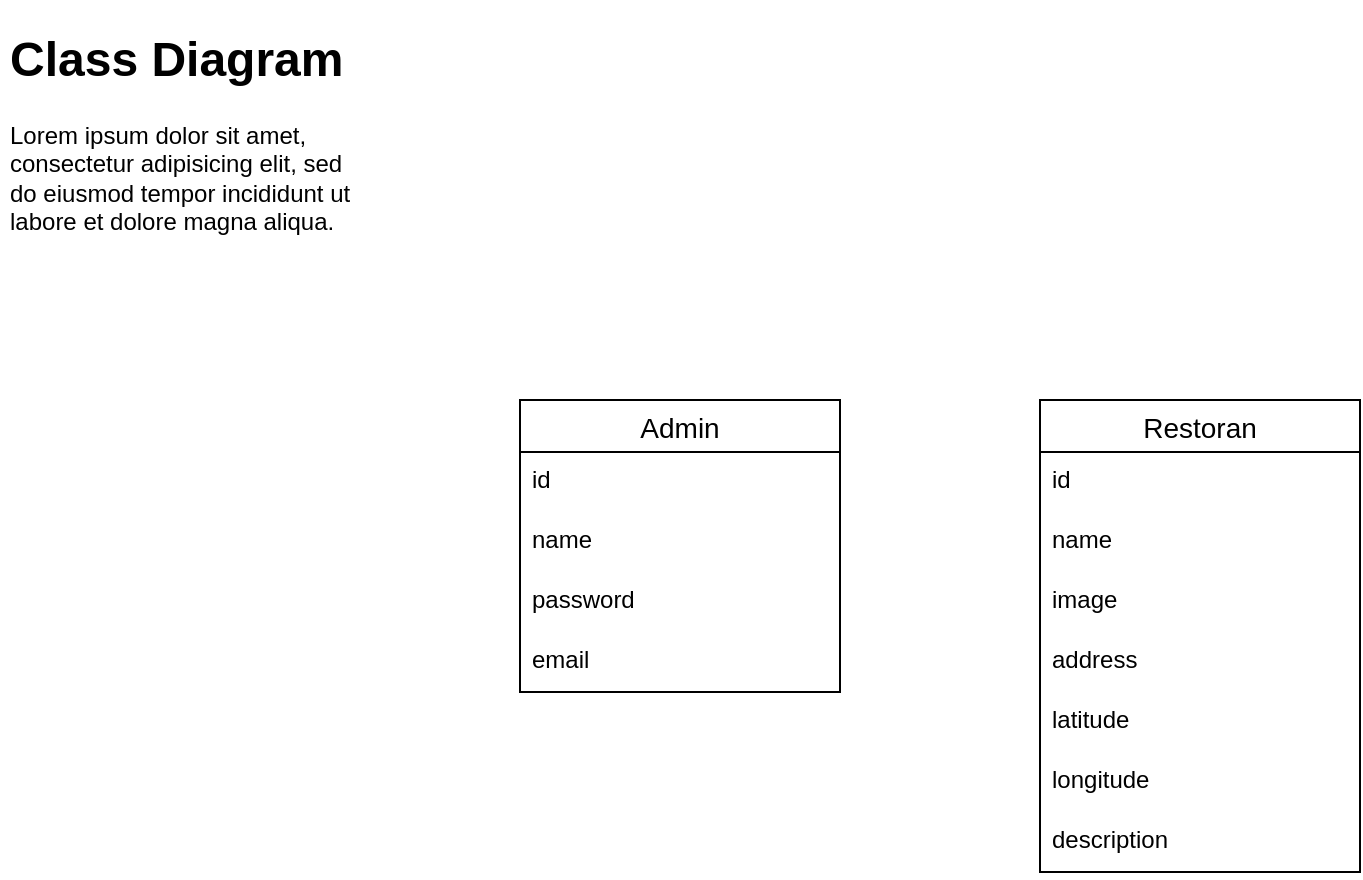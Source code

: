 <mxfile version="22.1.2" type="device" pages="9">
  <diagram id="uEKleAXXWnIXiFQPEF42" name="class_diagram">
    <mxGraphModel dx="607" dy="367" grid="1" gridSize="10" guides="1" tooltips="1" connect="1" arrows="1" fold="1" page="1" pageScale="1" pageWidth="1169" pageHeight="827" math="0" shadow="0">
      <root>
        <mxCell id="0" />
        <mxCell id="1" parent="0" />
        <mxCell id="WfRSGHhZKMHI-hBBwJHi-1" value="Admin" style="swimlane;fontStyle=0;childLayout=stackLayout;horizontal=1;startSize=26;horizontalStack=0;resizeParent=1;resizeParentMax=0;resizeLast=0;collapsible=1;marginBottom=0;align=center;fontSize=14;" parent="1" vertex="1">
          <mxGeometry x="270" y="200" width="160" height="146" as="geometry" />
        </mxCell>
        <mxCell id="WfRSGHhZKMHI-hBBwJHi-2" value="id" style="text;strokeColor=none;fillColor=none;spacingLeft=4;spacingRight=4;overflow=hidden;rotatable=0;points=[[0,0.5],[1,0.5]];portConstraint=eastwest;fontSize=12;whiteSpace=wrap;html=1;" parent="WfRSGHhZKMHI-hBBwJHi-1" vertex="1">
          <mxGeometry y="26" width="160" height="30" as="geometry" />
        </mxCell>
        <mxCell id="WfRSGHhZKMHI-hBBwJHi-3" value="name" style="text;strokeColor=none;fillColor=none;spacingLeft=4;spacingRight=4;overflow=hidden;rotatable=0;points=[[0,0.5],[1,0.5]];portConstraint=eastwest;fontSize=12;whiteSpace=wrap;html=1;" parent="WfRSGHhZKMHI-hBBwJHi-1" vertex="1">
          <mxGeometry y="56" width="160" height="30" as="geometry" />
        </mxCell>
        <mxCell id="WfRSGHhZKMHI-hBBwJHi-4" value="password" style="text;strokeColor=none;fillColor=none;spacingLeft=4;spacingRight=4;overflow=hidden;rotatable=0;points=[[0,0.5],[1,0.5]];portConstraint=eastwest;fontSize=12;whiteSpace=wrap;html=1;" parent="WfRSGHhZKMHI-hBBwJHi-1" vertex="1">
          <mxGeometry y="86" width="160" height="30" as="geometry" />
        </mxCell>
        <mxCell id="OwjPPMrB1LNmo61qr1oE-6" value="email" style="text;strokeColor=none;fillColor=none;spacingLeft=4;spacingRight=4;overflow=hidden;rotatable=0;points=[[0,0.5],[1,0.5]];portConstraint=eastwest;fontSize=12;whiteSpace=wrap;html=1;" vertex="1" parent="WfRSGHhZKMHI-hBBwJHi-1">
          <mxGeometry y="116" width="160" height="30" as="geometry" />
        </mxCell>
        <mxCell id="WfRSGHhZKMHI-hBBwJHi-5" value="Restoran" style="swimlane;fontStyle=0;childLayout=stackLayout;horizontal=1;startSize=26;horizontalStack=0;resizeParent=1;resizeParentMax=0;resizeLast=0;collapsible=1;marginBottom=0;align=center;fontSize=14;" parent="1" vertex="1">
          <mxGeometry x="530" y="200" width="160" height="236" as="geometry" />
        </mxCell>
        <mxCell id="WfRSGHhZKMHI-hBBwJHi-6" value="id" style="text;strokeColor=none;fillColor=none;spacingLeft=4;spacingRight=4;overflow=hidden;rotatable=0;points=[[0,0.5],[1,0.5]];portConstraint=eastwest;fontSize=12;whiteSpace=wrap;html=1;" parent="WfRSGHhZKMHI-hBBwJHi-5" vertex="1">
          <mxGeometry y="26" width="160" height="30" as="geometry" />
        </mxCell>
        <mxCell id="WfRSGHhZKMHI-hBBwJHi-7" value="name" style="text;strokeColor=none;fillColor=none;spacingLeft=4;spacingRight=4;overflow=hidden;rotatable=0;points=[[0,0.5],[1,0.5]];portConstraint=eastwest;fontSize=12;whiteSpace=wrap;html=1;" parent="WfRSGHhZKMHI-hBBwJHi-5" vertex="1">
          <mxGeometry y="56" width="160" height="30" as="geometry" />
        </mxCell>
        <mxCell id="WfRSGHhZKMHI-hBBwJHi-8" value="image" style="text;strokeColor=none;fillColor=none;spacingLeft=4;spacingRight=4;overflow=hidden;rotatable=0;points=[[0,0.5],[1,0.5]];portConstraint=eastwest;fontSize=12;whiteSpace=wrap;html=1;" parent="WfRSGHhZKMHI-hBBwJHi-5" vertex="1">
          <mxGeometry y="86" width="160" height="30" as="geometry" />
        </mxCell>
        <mxCell id="OwjPPMrB1LNmo61qr1oE-4" value="address" style="text;strokeColor=none;fillColor=none;spacingLeft=4;spacingRight=4;overflow=hidden;rotatable=0;points=[[0,0.5],[1,0.5]];portConstraint=eastwest;fontSize=12;whiteSpace=wrap;html=1;" vertex="1" parent="WfRSGHhZKMHI-hBBwJHi-5">
          <mxGeometry y="116" width="160" height="30" as="geometry" />
        </mxCell>
        <mxCell id="OwjPPMrB1LNmo61qr1oE-3" value="latitude" style="text;strokeColor=none;fillColor=none;spacingLeft=4;spacingRight=4;overflow=hidden;rotatable=0;points=[[0,0.5],[1,0.5]];portConstraint=eastwest;fontSize=12;whiteSpace=wrap;html=1;" vertex="1" parent="WfRSGHhZKMHI-hBBwJHi-5">
          <mxGeometry y="146" width="160" height="30" as="geometry" />
        </mxCell>
        <mxCell id="OwjPPMrB1LNmo61qr1oE-2" value="longitude" style="text;strokeColor=none;fillColor=none;spacingLeft=4;spacingRight=4;overflow=hidden;rotatable=0;points=[[0,0.5],[1,0.5]];portConstraint=eastwest;fontSize=12;whiteSpace=wrap;html=1;" vertex="1" parent="WfRSGHhZKMHI-hBBwJHi-5">
          <mxGeometry y="176" width="160" height="30" as="geometry" />
        </mxCell>
        <mxCell id="OwjPPMrB1LNmo61qr1oE-1" value="description" style="text;strokeColor=none;fillColor=none;spacingLeft=4;spacingRight=4;overflow=hidden;rotatable=0;points=[[0,0.5],[1,0.5]];portConstraint=eastwest;fontSize=12;whiteSpace=wrap;html=1;" vertex="1" parent="WfRSGHhZKMHI-hBBwJHi-5">
          <mxGeometry y="206" width="160" height="30" as="geometry" />
        </mxCell>
        <mxCell id="kHxyPzV2MhP2mO5u0oL6-1" value="&lt;h1&gt;Class Diagram&lt;/h1&gt;&lt;p&gt;Lorem ipsum dolor sit amet, consectetur adipisicing elit, sed do eiusmod tempor incididunt ut labore et dolore magna aliqua.&lt;/p&gt;" style="text;html=1;strokeColor=none;fillColor=none;spacing=5;spacingTop=-20;whiteSpace=wrap;overflow=hidden;rounded=0;" vertex="1" parent="1">
          <mxGeometry x="10" y="10" width="190" height="120" as="geometry" />
        </mxCell>
      </root>
    </mxGraphModel>
  </diagram>
  <diagram name="entity_relationship_diagram" id="wv50UoHE6rpFgZ3-bKZb">
    <mxGraphModel dx="1600" dy="967" grid="1" gridSize="10" guides="1" tooltips="1" connect="1" arrows="1" fold="1" page="1" pageScale="1" pageWidth="1169" pageHeight="827" math="0" shadow="0">
      <root>
        <mxCell id="kFq0XvAYw1q_RWK7bE0G-0" />
        <mxCell id="kFq0XvAYw1q_RWK7bE0G-1" parent="kFq0XvAYw1q_RWK7bE0G-0" />
        <mxCell id="McgjQWYdNotoh4i3HMHh-0" value="&lt;h1&gt;ERD&lt;/h1&gt;&lt;p&gt;Lorem ipsum dolor sit amet, consectetur adipisicing elit, sed do eiusmod tempor incididunt ut labore et dolore magna aliqua.&lt;/p&gt;" style="text;html=1;strokeColor=none;fillColor=none;spacing=5;spacingTop=-20;whiteSpace=wrap;overflow=hidden;rounded=0;" vertex="1" parent="kFq0XvAYw1q_RWK7bE0G-1">
          <mxGeometry x="10" y="10" width="190" height="120" as="geometry" />
        </mxCell>
      </root>
    </mxGraphModel>
  </diagram>
  <diagram id="2jlUd9JqBFYrSbYLKkLC" name="use_case">
    <mxGraphModel dx="880" dy="532" grid="1" gridSize="10" guides="1" tooltips="1" connect="1" arrows="1" fold="1" page="1" pageScale="1" pageWidth="1169" pageHeight="827" math="0" shadow="0">
      <root>
        <mxCell id="0" />
        <mxCell id="1" parent="0" />
        <mxCell id="kObLeXnSEMQH_Ci7sUsz-3" style="edgeStyle=none;rounded=0;orthogonalLoop=1;jettySize=auto;html=1;" parent="1" source="_nuV5Pvxy_O8Vr_O4ahp-1" target="kObLeXnSEMQH_Ci7sUsz-2" edge="1">
          <mxGeometry relative="1" as="geometry" />
        </mxCell>
        <mxCell id="_nuV5Pvxy_O8Vr_O4ahp-1" value="User" style="shape=umlActor;verticalLabelPosition=bottom;verticalAlign=top;html=1;outlineConnect=0;" parent="1" vertex="1">
          <mxGeometry x="150" y="170" width="30" height="60" as="geometry" />
        </mxCell>
        <mxCell id="wK_8D6_r8cNBOEgrB_AP-6" style="edgeStyle=orthogonalEdgeStyle;rounded=0;orthogonalLoop=1;jettySize=auto;html=1;" parent="1" source="_nuV5Pvxy_O8Vr_O4ahp-2" target="wK_8D6_r8cNBOEgrB_AP-5" edge="1">
          <mxGeometry relative="1" as="geometry" />
        </mxCell>
        <mxCell id="_nuV5Pvxy_O8Vr_O4ahp-2" value="Admin" style="shape=umlActor;verticalLabelPosition=bottom;verticalAlign=top;html=1;outlineConnect=0;" parent="1" vertex="1">
          <mxGeometry x="150" y="560" width="30" height="60" as="geometry" />
        </mxCell>
        <mxCell id="kObLeXnSEMQH_Ci7sUsz-1" value="GIS" style="swimlane;whiteSpace=wrap;html=1;" parent="1" vertex="1">
          <mxGeometry x="290" y="80" width="640" height="640" as="geometry" />
        </mxCell>
        <mxCell id="kObLeXnSEMQH_Ci7sUsz-2" value="Mencari Restoran" style="ellipse;whiteSpace=wrap;html=1;" parent="kObLeXnSEMQH_Ci7sUsz-1" vertex="1">
          <mxGeometry x="90" y="80" width="120" height="80" as="geometry" />
        </mxCell>
        <mxCell id="kObLeXnSEMQH_Ci7sUsz-4" value="Merancang data lokasi restoran" style="ellipse;whiteSpace=wrap;html=1;" parent="kObLeXnSEMQH_Ci7sUsz-1" vertex="1">
          <mxGeometry x="280" y="470" width="120" height="80" as="geometry" />
        </mxCell>
        <mxCell id="wK_8D6_r8cNBOEgrB_AP-3" value="Menampilkan data restoran" style="ellipse;whiteSpace=wrap;html=1;" parent="kObLeXnSEMQH_Ci7sUsz-1" vertex="1">
          <mxGeometry x="470" y="280" width="120" height="80" as="geometry" />
        </mxCell>
        <mxCell id="wK_8D6_r8cNBOEgrB_AP-7" style="edgeStyle=orthogonalEdgeStyle;rounded=0;orthogonalLoop=1;jettySize=auto;html=1;" parent="kObLeXnSEMQH_Ci7sUsz-1" source="wK_8D6_r8cNBOEgrB_AP-5" target="kObLeXnSEMQH_Ci7sUsz-4" edge="1">
          <mxGeometry relative="1" as="geometry" />
        </mxCell>
        <mxCell id="wK_8D6_r8cNBOEgrB_AP-9" style="rounded=0;orthogonalLoop=1;jettySize=auto;html=1;dashed=1;" parent="kObLeXnSEMQH_Ci7sUsz-1" source="wK_8D6_r8cNBOEgrB_AP-8" target="wK_8D6_r8cNBOEgrB_AP-5" edge="1">
          <mxGeometry relative="1" as="geometry" />
        </mxCell>
        <mxCell id="wK_8D6_r8cNBOEgrB_AP-5" value="Login akun" style="ellipse;whiteSpace=wrap;html=1;" parent="kObLeXnSEMQH_Ci7sUsz-1" vertex="1">
          <mxGeometry x="70" y="470" width="120" height="80" as="geometry" />
        </mxCell>
        <mxCell id="wK_8D6_r8cNBOEgrB_AP-8" value="Validasi" style="ellipse;whiteSpace=wrap;html=1;" parent="kObLeXnSEMQH_Ci7sUsz-1" vertex="1">
          <mxGeometry x="160" y="334" width="120" height="80" as="geometry" />
        </mxCell>
        <mxCell id="wK_8D6_r8cNBOEgrB_AP-1" value="&lt;h1&gt;Use Case&lt;/h1&gt;&lt;div&gt;User dan admin berinteraksi dengan sistem GIS&lt;/div&gt;" style="text;html=1;strokeColor=none;fillColor=none;spacing=5;spacingTop=-20;whiteSpace=wrap;overflow=hidden;rounded=0;" parent="1" vertex="1">
          <mxGeometry x="10" y="10" width="190" height="120" as="geometry" />
        </mxCell>
        <mxCell id="wK_8D6_r8cNBOEgrB_AP-4" style="edgeStyle=orthogonalEdgeStyle;rounded=0;orthogonalLoop=1;jettySize=auto;html=1;" parent="1" source="wK_8D6_r8cNBOEgrB_AP-2" target="wK_8D6_r8cNBOEgrB_AP-3" edge="1">
          <mxGeometry relative="1" as="geometry" />
        </mxCell>
        <mxCell id="wK_8D6_r8cNBOEgrB_AP-2" value="Sistem" style="shape=umlActor;verticalLabelPosition=bottom;verticalAlign=top;html=1;outlineConnect=0;" parent="1" vertex="1">
          <mxGeometry x="1040" y="370" width="30" height="60" as="geometry" />
        </mxCell>
      </root>
    </mxGraphModel>
  </diagram>
  <diagram id="FSSHoj8BLHHIMbzzwQ7J" name="activity_diagram">
    <mxGraphModel dx="1100" dy="665" grid="1" gridSize="10" guides="1" tooltips="1" connect="1" arrows="1" fold="1" page="1" pageScale="1" pageWidth="827" pageHeight="1169" math="0" shadow="0">
      <root>
        <mxCell id="0" />
        <mxCell id="1" parent="0" />
        <mxCell id="zjU_HWYEssia-uDyKIsZ-1" value="Website GIS" style="swimlane;childLayout=stackLayout;resizeParent=1;resizeParentMax=0;startSize=20;html=1;" parent="1" vertex="1">
          <mxGeometry x="240" y="10" width="240" height="520" as="geometry" />
        </mxCell>
        <mxCell id="zjU_HWYEssia-uDyKIsZ-2" value="User" style="swimlane;startSize=20;html=1;" parent="zjU_HWYEssia-uDyKIsZ-1" vertex="1">
          <mxGeometry y="20" width="120" height="500" as="geometry" />
        </mxCell>
        <mxCell id="uD6mMXbtbfY7RBLB4HU4-3" value="" style="verticalLabelPosition=bottom;verticalAlign=top;html=1;shape=mxgraph.flowchart.on-page_reference;" parent="zjU_HWYEssia-uDyKIsZ-2" vertex="1">
          <mxGeometry x="30" y="40" width="60" height="60" as="geometry" />
        </mxCell>
        <mxCell id="uD6mMXbtbfY7RBLB4HU4-12" value="" style="edgeStyle=orthogonalEdgeStyle;rounded=0;orthogonalLoop=1;jettySize=auto;html=1;" parent="zjU_HWYEssia-uDyKIsZ-2" source="uD6mMXbtbfY7RBLB4HU4-8" target="uD6mMXbtbfY7RBLB4HU4-11" edge="1">
          <mxGeometry relative="1" as="geometry" />
        </mxCell>
        <mxCell id="uD6mMXbtbfY7RBLB4HU4-8" value="Masuk website" style="rounded=0;whiteSpace=wrap;html=1;" parent="zjU_HWYEssia-uDyKIsZ-2" vertex="1">
          <mxGeometry x="10" y="130" width="100" height="60" as="geometry" />
        </mxCell>
        <mxCell id="uD6mMXbtbfY7RBLB4HU4-9" value="" style="edgeStyle=orthogonalEdgeStyle;rounded=0;orthogonalLoop=1;jettySize=auto;html=1;" parent="zjU_HWYEssia-uDyKIsZ-2" source="uD6mMXbtbfY7RBLB4HU4-3" target="uD6mMXbtbfY7RBLB4HU4-8" edge="1">
          <mxGeometry relative="1" as="geometry" />
        </mxCell>
        <mxCell id="uD6mMXbtbfY7RBLB4HU4-11" value="Mencari lokasi makanan" style="rounded=0;whiteSpace=wrap;html=1;" parent="zjU_HWYEssia-uDyKIsZ-2" vertex="1">
          <mxGeometry x="10" y="220" width="100" height="60" as="geometry" />
        </mxCell>
        <mxCell id="DRy-WwCCmN88b_M7OMrU-3" value="" style="edgeStyle=orthogonalEdgeStyle;rounded=0;orthogonalLoop=1;jettySize=auto;html=1;" parent="zjU_HWYEssia-uDyKIsZ-2" source="uD6mMXbtbfY7RBLB4HU4-21" target="DRy-WwCCmN88b_M7OMrU-2" edge="1">
          <mxGeometry relative="1" as="geometry" />
        </mxCell>
        <mxCell id="uD6mMXbtbfY7RBLB4HU4-21" value="Catat restoran yang ingin di kunjungi" style="rounded=0;whiteSpace=wrap;html=1;" parent="zjU_HWYEssia-uDyKIsZ-2" vertex="1">
          <mxGeometry x="10" y="330" width="100" height="60" as="geometry" />
        </mxCell>
        <mxCell id="DRy-WwCCmN88b_M7OMrU-2" value="" style="verticalLabelPosition=bottom;verticalAlign=top;html=1;shape=mxgraph.flowchart.on-page_reference;" parent="zjU_HWYEssia-uDyKIsZ-2" vertex="1">
          <mxGeometry x="30" y="420" width="60" height="60" as="geometry" />
        </mxCell>
        <mxCell id="zjU_HWYEssia-uDyKIsZ-4" value="Sistem" style="swimlane;startSize=20;html=1;" parent="zjU_HWYEssia-uDyKIsZ-1" vertex="1">
          <mxGeometry x="120" y="20" width="120" height="500" as="geometry" />
        </mxCell>
        <mxCell id="uD6mMXbtbfY7RBLB4HU4-20" value="" style="edgeStyle=orthogonalEdgeStyle;rounded=0;orthogonalLoop=1;jettySize=auto;html=1;" parent="zjU_HWYEssia-uDyKIsZ-4" source="uD6mMXbtbfY7RBLB4HU4-13" target="uD6mMXbtbfY7RBLB4HU4-19" edge="1">
          <mxGeometry relative="1" as="geometry" />
        </mxCell>
        <mxCell id="uD6mMXbtbfY7RBLB4HU4-13" value="Select semua restoran berdasarkan search yang di input" style="rounded=0;whiteSpace=wrap;html=1;" parent="zjU_HWYEssia-uDyKIsZ-4" vertex="1">
          <mxGeometry x="10" y="210" width="100" height="80" as="geometry" />
        </mxCell>
        <mxCell id="uD6mMXbtbfY7RBLB4HU4-19" value="Tampilkan restoran yang&amp;nbsp; dekat ke user" style="rounded=0;whiteSpace=wrap;html=1;" parent="zjU_HWYEssia-uDyKIsZ-4" vertex="1">
          <mxGeometry x="10" y="330" width="100" height="60" as="geometry" />
        </mxCell>
        <mxCell id="uD6mMXbtbfY7RBLB4HU4-17" style="edgeStyle=orthogonalEdgeStyle;rounded=0;orthogonalLoop=1;jettySize=auto;html=1;" parent="zjU_HWYEssia-uDyKIsZ-1" source="uD6mMXbtbfY7RBLB4HU4-11" target="uD6mMXbtbfY7RBLB4HU4-13" edge="1">
          <mxGeometry relative="1" as="geometry" />
        </mxCell>
        <mxCell id="uD6mMXbtbfY7RBLB4HU4-22" style="edgeStyle=orthogonalEdgeStyle;rounded=0;orthogonalLoop=1;jettySize=auto;html=1;" parent="zjU_HWYEssia-uDyKIsZ-1" source="uD6mMXbtbfY7RBLB4HU4-19" target="uD6mMXbtbfY7RBLB4HU4-21" edge="1">
          <mxGeometry relative="1" as="geometry" />
        </mxCell>
        <mxCell id="Z3rGPeR09fnSCj8YUZbi-1" value="&lt;h1&gt;Activity Diagram&lt;/h1&gt;&lt;p&gt;Lorem ipsum dolor sit amet, consectetur adipisicing elit, sed do eiusmod tempor incididunt ut labore et dolore magna aliqua.&lt;/p&gt;" style="text;html=1;strokeColor=none;fillColor=none;spacing=5;spacingTop=-20;whiteSpace=wrap;overflow=hidden;rounded=0;" vertex="1" parent="1">
          <mxGeometry x="10" y="10" width="200" height="120" as="geometry" />
        </mxCell>
      </root>
    </mxGraphModel>
  </diagram>
  <diagram id="2HjHBnx-l-QSCtbmtzhz" name="data_flow_diagram">
    <mxGraphModel dx="1257" dy="760" grid="1" gridSize="10" guides="1" tooltips="1" connect="1" arrows="1" fold="1" page="1" pageScale="1" pageWidth="1169" pageHeight="827" math="0" shadow="0">
      <root>
        <mxCell id="0" />
        <mxCell id="1" parent="0" />
        <mxCell id="n-MNN_tVC8yNQoSiTrwy-7" style="rounded=0;orthogonalLoop=1;jettySize=auto;html=1;exitX=1;exitY=0.5;exitDx=0;exitDy=0;entryX=0.007;entryY=0.474;entryDx=0;entryDy=0;entryPerimeter=0;" parent="1" source="26S_KLg3JsJAAftlGaG3-2" target="n-MNN_tVC8yNQoSiTrwy-2" edge="1">
          <mxGeometry relative="1" as="geometry">
            <mxPoint x="745" y="80" as="targetPoint" />
          </mxGeometry>
        </mxCell>
        <mxCell id="n-MNN_tVC8yNQoSiTrwy-8" value="Mendapat lokasi terdekat" style="edgeLabel;html=1;align=center;verticalAlign=middle;resizable=0;points=[];" parent="n-MNN_tVC8yNQoSiTrwy-7" vertex="1" connectable="0">
          <mxGeometry x="-0.413" y="1" relative="1" as="geometry">
            <mxPoint x="26" y="18" as="offset" />
          </mxGeometry>
        </mxCell>
        <mxCell id="26S_KLg3JsJAAftlGaG3-2" value="Sistem GIS" style="ellipse;whiteSpace=wrap;html=1;aspect=fixed;" parent="1" vertex="1">
          <mxGeometry x="529" y="40" width="80" height="80" as="geometry" />
        </mxCell>
        <mxCell id="n-MNN_tVC8yNQoSiTrwy-5" style="rounded=0;orthogonalLoop=1;jettySize=auto;html=1;exitX=0;exitY=0.25;exitDx=0;exitDy=0;entryX=0.971;entryY=0.347;entryDx=0;entryDy=0;entryPerimeter=0;" parent="1" source="n-MNN_tVC8yNQoSiTrwy-2" target="26S_KLg3JsJAAftlGaG3-2" edge="1">
          <mxGeometry relative="1" as="geometry">
            <mxPoint x="615" y="68.276" as="targetPoint" />
          </mxGeometry>
        </mxCell>
        <mxCell id="n-MNN_tVC8yNQoSiTrwy-6" value="Mencari restoran" style="edgeLabel;html=1;align=center;verticalAlign=middle;resizable=0;points=[];" parent="n-MNN_tVC8yNQoSiTrwy-5" vertex="1" connectable="0">
          <mxGeometry x="0.016" y="2" relative="1" as="geometry">
            <mxPoint y="-14" as="offset" />
          </mxGeometry>
        </mxCell>
        <mxCell id="n-MNN_tVC8yNQoSiTrwy-2" value="User" style="html=1;dashed=0;whiteSpace=wrap;" parent="1" vertex="1">
          <mxGeometry x="755" y="56" width="100" height="50" as="geometry" />
        </mxCell>
        <mxCell id="n-MNN_tVC8yNQoSiTrwy-11" style="edgeStyle=orthogonalEdgeStyle;rounded=0;orthogonalLoop=1;jettySize=auto;html=1;" parent="1" source="n-MNN_tVC8yNQoSiTrwy-9" target="26S_KLg3JsJAAftlGaG3-2" edge="1">
          <mxGeometry relative="1" as="geometry" />
        </mxCell>
        <mxCell id="n-MNN_tVC8yNQoSiTrwy-12" value="CRUD" style="edgeLabel;html=1;align=center;verticalAlign=middle;resizable=0;points=[];" parent="n-MNN_tVC8yNQoSiTrwy-11" vertex="1" connectable="0">
          <mxGeometry x="0.033" relative="1" as="geometry">
            <mxPoint y="7" as="offset" />
          </mxGeometry>
        </mxCell>
        <mxCell id="n-MNN_tVC8yNQoSiTrwy-9" value="Admin" style="html=1;dashed=0;whiteSpace=wrap;" parent="1" vertex="1">
          <mxGeometry x="315" y="55" width="100" height="50" as="geometry" />
        </mxCell>
        <mxCell id="F6UCmwKZPsixV27xlPMK-14" style="edgeStyle=none;rounded=0;orthogonalLoop=1;jettySize=auto;html=1;" parent="1" source="F6UCmwKZPsixV27xlPMK-4" target="F6UCmwKZPsixV27xlPMK-5" edge="1">
          <mxGeometry relative="1" as="geometry" />
        </mxCell>
        <mxCell id="F6UCmwKZPsixV27xlPMK-23" value="Info Restoran" style="edgeLabel;html=1;align=center;verticalAlign=middle;resizable=0;points=[];" parent="F6UCmwKZPsixV27xlPMK-14" vertex="1" connectable="0">
          <mxGeometry x="-0.151" y="2" relative="1" as="geometry">
            <mxPoint x="-42" as="offset" />
          </mxGeometry>
        </mxCell>
        <mxCell id="F6UCmwKZPsixV27xlPMK-4" value="Database Tempat Makanan" style="ellipse;whiteSpace=wrap;html=1;aspect=fixed;" parent="1" vertex="1">
          <mxGeometry x="529" y="450" width="80" height="80" as="geometry" />
        </mxCell>
        <mxCell id="F6UCmwKZPsixV27xlPMK-20" style="edgeStyle=none;rounded=0;orthogonalLoop=1;jettySize=auto;html=1;exitX=1;exitY=0.5;exitDx=0;exitDy=0;entryX=0;entryY=0.75;entryDx=0;entryDy=0;" parent="1" source="F6UCmwKZPsixV27xlPMK-5" target="F6UCmwKZPsixV27xlPMK-7" edge="1">
          <mxGeometry relative="1" as="geometry" />
        </mxCell>
        <mxCell id="F6UCmwKZPsixV27xlPMK-24" value="Output Lokasi" style="edgeLabel;html=1;align=center;verticalAlign=middle;resizable=0;points=[];" parent="F6UCmwKZPsixV27xlPMK-20" vertex="1" connectable="0">
          <mxGeometry x="0.049" y="2" relative="1" as="geometry">
            <mxPoint x="29" y="21" as="offset" />
          </mxGeometry>
        </mxCell>
        <mxCell id="F6UCmwKZPsixV27xlPMK-5" value="API Google Map" style="ellipse;whiteSpace=wrap;html=1;aspect=fixed;" parent="1" vertex="1">
          <mxGeometry x="529" y="600" width="80" height="80" as="geometry" />
        </mxCell>
        <mxCell id="F6UCmwKZPsixV27xlPMK-10" style="edgeStyle=none;rounded=0;orthogonalLoop=1;jettySize=auto;html=1;" parent="1" source="F6UCmwKZPsixV27xlPMK-6" target="F6UCmwKZPsixV27xlPMK-4" edge="1">
          <mxGeometry relative="1" as="geometry" />
        </mxCell>
        <mxCell id="F6UCmwKZPsixV27xlPMK-21" value="CRUD" style="edgeLabel;html=1;align=center;verticalAlign=middle;resizable=0;points=[];" parent="F6UCmwKZPsixV27xlPMK-10" vertex="1" connectable="0">
          <mxGeometry x="-0.125" relative="1" as="geometry">
            <mxPoint x="5" y="10" as="offset" />
          </mxGeometry>
        </mxCell>
        <mxCell id="F6UCmwKZPsixV27xlPMK-6" value="Admin" style="rounded=0;whiteSpace=wrap;html=1;" parent="1" vertex="1">
          <mxGeometry x="320" y="460" width="120" height="60" as="geometry" />
        </mxCell>
        <mxCell id="F6UCmwKZPsixV27xlPMK-19" style="edgeStyle=none;rounded=0;orthogonalLoop=1;jettySize=auto;html=1;exitX=0;exitY=0.25;exitDx=0;exitDy=0;entryX=1;entryY=0;entryDx=0;entryDy=0;" parent="1" source="F6UCmwKZPsixV27xlPMK-7" target="F6UCmwKZPsixV27xlPMK-5" edge="1">
          <mxGeometry relative="1" as="geometry" />
        </mxCell>
        <mxCell id="F6UCmwKZPsixV27xlPMK-25" value="Input Search" style="edgeLabel;html=1;align=center;verticalAlign=middle;resizable=0;points=[];" parent="F6UCmwKZPsixV27xlPMK-19" vertex="1" connectable="0">
          <mxGeometry x="0.104" y="-2" relative="1" as="geometry">
            <mxPoint x="-17" y="-14" as="offset" />
          </mxGeometry>
        </mxCell>
        <mxCell id="F6UCmwKZPsixV27xlPMK-7" value="User" style="rounded=0;whiteSpace=wrap;html=1;" parent="1" vertex="1">
          <mxGeometry x="710" y="540" width="120" height="60" as="geometry" />
        </mxCell>
        <mxCell id="F6UCmwKZPsixV27xlPMK-28" value="Level-0" style="text;html=1;strokeColor=none;fillColor=none;align=center;verticalAlign=middle;whiteSpace=wrap;rounded=0;" parent="1" vertex="1">
          <mxGeometry x="310" y="10" width="60" height="30" as="geometry" />
        </mxCell>
        <mxCell id="F6UCmwKZPsixV27xlPMK-29" value="Level-1" style="text;html=1;strokeColor=none;fillColor=none;align=center;verticalAlign=middle;whiteSpace=wrap;rounded=0;" parent="1" vertex="1">
          <mxGeometry x="320" y="414" width="60" height="30" as="geometry" />
        </mxCell>
        <mxCell id="q4vtSikcj1JBtEU16-kq-1" value="&lt;h1&gt;DFD&lt;/h1&gt;&lt;p&gt;Lorem ipsum dolor sit amet, consectetur adipisicing elit, sed do eiusmod tempor incididunt ut labore et dolore magna aliqua.&lt;/p&gt;" style="text;html=1;strokeColor=none;fillColor=none;spacing=5;spacingTop=-20;whiteSpace=wrap;overflow=hidden;rounded=0;" vertex="1" parent="1">
          <mxGeometry x="10" y="10" width="190" height="120" as="geometry" />
        </mxCell>
      </root>
    </mxGraphModel>
  </diagram>
  <diagram id="ZBs_2m37ue6HtNRXdifd" name="sequence_diagram">
    <mxGraphModel dx="880" dy="532" grid="1" gridSize="10" guides="1" tooltips="1" connect="1" arrows="1" fold="1" page="1" pageScale="1" pageWidth="1169" pageHeight="827" math="0" shadow="0">
      <root>
        <mxCell id="0" />
        <mxCell id="1" parent="0" />
        <mxCell id="5ucw3oexCl8lW1_oNBkN-4" style="edgeStyle=orthogonalEdgeStyle;rounded=0;orthogonalLoop=1;jettySize=auto;html=1;" parent="1" source="ZmrzpCwcBLwAPZ_bakex-1" edge="1">
          <mxGeometry relative="1" as="geometry">
            <mxPoint x="340" y="760" as="targetPoint" />
          </mxGeometry>
        </mxCell>
        <mxCell id="ZmrzpCwcBLwAPZ_bakex-1" value="User" style="rounded=0;whiteSpace=wrap;html=1;" parent="1" vertex="1">
          <mxGeometry x="280" y="40" width="120" height="60" as="geometry" />
        </mxCell>
        <mxCell id="5ucw3oexCl8lW1_oNBkN-5" style="edgeStyle=orthogonalEdgeStyle;rounded=0;orthogonalLoop=1;jettySize=auto;html=1;exitX=0.5;exitY=1;exitDx=0;exitDy=0;" parent="1" source="ZmrzpCwcBLwAPZ_bakex-2" edge="1">
          <mxGeometry relative="1" as="geometry">
            <mxPoint x="580" y="760" as="targetPoint" />
          </mxGeometry>
        </mxCell>
        <mxCell id="ZmrzpCwcBLwAPZ_bakex-2" value="GIS" style="rounded=0;whiteSpace=wrap;html=1;" parent="1" vertex="1">
          <mxGeometry x="520" y="40" width="120" height="60" as="geometry" />
        </mxCell>
        <mxCell id="5ucw3oexCl8lW1_oNBkN-6" style="edgeStyle=orthogonalEdgeStyle;rounded=0;orthogonalLoop=1;jettySize=auto;html=1;exitX=0.5;exitY=1;exitDx=0;exitDy=0;" parent="1" source="ZmrzpCwcBLwAPZ_bakex-3" edge="1">
          <mxGeometry relative="1" as="geometry">
            <mxPoint x="820" y="760" as="targetPoint" />
          </mxGeometry>
        </mxCell>
        <mxCell id="ZmrzpCwcBLwAPZ_bakex-3" value="Database" style="rounded=0;whiteSpace=wrap;html=1;" parent="1" vertex="1">
          <mxGeometry x="760" y="40" width="120" height="60" as="geometry" />
        </mxCell>
        <mxCell id="5ucw3oexCl8lW1_oNBkN-16" style="edgeStyle=orthogonalEdgeStyle;rounded=0;orthogonalLoop=1;jettySize=auto;html=1;exitX=1;exitY=0.25;exitDx=0;exitDy=0;entryX=0;entryY=0.25;entryDx=0;entryDy=0;" parent="1" edge="1">
          <mxGeometry relative="1" as="geometry">
            <mxPoint x="350" y="190" as="sourcePoint" />
            <mxPoint x="570" y="190.0" as="targetPoint" />
          </mxGeometry>
        </mxCell>
        <mxCell id="5ucw3oexCl8lW1_oNBkN-21" value="1. Input search" style="edgeLabel;html=1;align=center;verticalAlign=middle;resizable=0;points=[];" parent="5ucw3oexCl8lW1_oNBkN-16" vertex="1" connectable="0">
          <mxGeometry x="-0.179" y="3" relative="1" as="geometry">
            <mxPoint x="9" y="-7" as="offset" />
          </mxGeometry>
        </mxCell>
        <mxCell id="5ucw3oexCl8lW1_oNBkN-8" value="" style="rounded=0;whiteSpace=wrap;html=1;" parent="1" vertex="1">
          <mxGeometry x="330" y="120" width="20" height="560" as="geometry" />
        </mxCell>
        <mxCell id="5ucw3oexCl8lW1_oNBkN-11" value="" style="rounded=0;whiteSpace=wrap;html=1;" parent="1" vertex="1">
          <mxGeometry x="570" y="120" width="20" height="560" as="geometry" />
        </mxCell>
        <mxCell id="5ucw3oexCl8lW1_oNBkN-12" value="" style="rounded=0;whiteSpace=wrap;html=1;" parent="1" vertex="1">
          <mxGeometry x="810" y="120" width="20" height="560" as="geometry" />
        </mxCell>
        <mxCell id="5ucw3oexCl8lW1_oNBkN-17" style="edgeStyle=orthogonalEdgeStyle;rounded=0;orthogonalLoop=1;jettySize=auto;html=1;exitX=1;exitY=0.25;exitDx=0;exitDy=0;entryX=0;entryY=0.25;entryDx=0;entryDy=0;" parent="1" edge="1">
          <mxGeometry relative="1" as="geometry">
            <mxPoint x="590" y="270" as="sourcePoint" />
            <mxPoint x="810" y="270.0" as="targetPoint" />
          </mxGeometry>
        </mxCell>
        <mxCell id="5ucw3oexCl8lW1_oNBkN-22" value="2. Ambil lokasi dari search" style="edgeLabel;html=1;align=center;verticalAlign=middle;resizable=0;points=[];" parent="5ucw3oexCl8lW1_oNBkN-17" vertex="1" connectable="0">
          <mxGeometry x="0.07" y="-5" relative="1" as="geometry">
            <mxPoint y="-15" as="offset" />
          </mxGeometry>
        </mxCell>
        <mxCell id="5ucw3oexCl8lW1_oNBkN-18" style="edgeStyle=orthogonalEdgeStyle;rounded=0;orthogonalLoop=1;jettySize=auto;html=1;exitX=1;exitY=0.25;exitDx=0;exitDy=0;entryX=0;entryY=0.25;entryDx=0;entryDy=0;" parent="1" edge="1">
          <mxGeometry relative="1" as="geometry">
            <mxPoint x="810" y="370.0" as="sourcePoint" />
            <mxPoint x="590" y="370" as="targetPoint" />
          </mxGeometry>
        </mxCell>
        <mxCell id="5ucw3oexCl8lW1_oNBkN-23" value="3. Kasih lokasi" style="edgeLabel;html=1;align=center;verticalAlign=middle;resizable=0;points=[];" parent="5ucw3oexCl8lW1_oNBkN-18" vertex="1" connectable="0">
          <mxGeometry x="0.093" y="-4" relative="1" as="geometry">
            <mxPoint y="-6" as="offset" />
          </mxGeometry>
        </mxCell>
        <mxCell id="5ucw3oexCl8lW1_oNBkN-20" style="edgeStyle=orthogonalEdgeStyle;rounded=0;orthogonalLoop=1;jettySize=auto;html=1;exitX=1;exitY=0.25;exitDx=0;exitDy=0;entryX=0;entryY=0.25;entryDx=0;entryDy=0;" parent="1" edge="1">
          <mxGeometry relative="1" as="geometry">
            <mxPoint x="570" y="470.0" as="sourcePoint" />
            <mxPoint x="350" y="470" as="targetPoint" />
          </mxGeometry>
        </mxCell>
        <mxCell id="5ucw3oexCl8lW1_oNBkN-24" value="4. Tampilkan lokasi terdekat" style="edgeLabel;html=1;align=center;verticalAlign=middle;resizable=0;points=[];" parent="5ucw3oexCl8lW1_oNBkN-20" vertex="1" connectable="0">
          <mxGeometry x="0.083" y="-4" relative="1" as="geometry">
            <mxPoint y="-6" as="offset" />
          </mxGeometry>
        </mxCell>
        <mxCell id="CUAFuf70SBhph7RzmqSu-1" value="&lt;h1&gt;Sequence Diagram&lt;/h1&gt;&lt;p&gt;Lorem ipsum dolor sit amet, consectetur adipisicing elit, sed do eiusmod tempor incididunt ut labore et dolore magna aliqua.&lt;/p&gt;" style="text;html=1;strokeColor=none;fillColor=none;spacing=5;spacingTop=-20;whiteSpace=wrap;overflow=hidden;rounded=0;" vertex="1" parent="1">
          <mxGeometry x="10" y="10" width="230" height="120" as="geometry" />
        </mxCell>
      </root>
    </mxGraphModel>
  </diagram>
  <diagram id="GyfwrEa3_OnAJcO4Tq3r" name="collaboration_diagram">
    <mxGraphModel dx="1600" dy="967" grid="1" gridSize="10" guides="1" tooltips="1" connect="1" arrows="1" fold="1" page="1" pageScale="1" pageWidth="1169" pageHeight="827" math="0" shadow="0">
      <root>
        <mxCell id="0" />
        <mxCell id="1" parent="0" />
        <mxCell id="5zO-J91OfPH13EVK-4qU-12" style="edgeStyle=none;rounded=0;orthogonalLoop=1;jettySize=auto;html=1;exitX=1;exitY=0.25;exitDx=0;exitDy=0;entryX=0.75;entryY=0;entryDx=0;entryDy=0;" parent="1" source="5zO-J91OfPH13EVK-4qU-1" target="5zO-J91OfPH13EVK-4qU-3" edge="1">
          <mxGeometry relative="1" as="geometry" />
        </mxCell>
        <mxCell id="4wz1NWrcsP22MjkUYIVP-5" value="3. Kasih Restoran Terdekat User" style="edgeLabel;html=1;align=center;verticalAlign=middle;resizable=0;points=[];" parent="5zO-J91OfPH13EVK-4qU-12" vertex="1" connectable="0">
          <mxGeometry x="-0.446" y="-3" relative="1" as="geometry">
            <mxPoint x="65" y="-46" as="offset" />
          </mxGeometry>
        </mxCell>
        <mxCell id="5zO-J91OfPH13EVK-4qU-1" value="GIS" style="rounded=0;whiteSpace=wrap;html=1;" parent="1" vertex="1">
          <mxGeometry x="524.5" y="200" width="120" height="60" as="geometry" />
        </mxCell>
        <mxCell id="5zO-J91OfPH13EVK-4qU-9" style="edgeStyle=none;rounded=0;orthogonalLoop=1;jettySize=auto;html=1;exitX=0.25;exitY=0;exitDx=0;exitDy=0;entryX=0;entryY=0.25;entryDx=0;entryDy=0;" parent="1" source="5zO-J91OfPH13EVK-4qU-2" target="5zO-J91OfPH13EVK-4qU-1" edge="1">
          <mxGeometry relative="1" as="geometry" />
        </mxCell>
        <mxCell id="4wz1NWrcsP22MjkUYIVP-1" value="1. Tambah Lokasi Restoran" style="edgeLabel;html=1;align=center;verticalAlign=middle;resizable=0;points=[];" parent="5zO-J91OfPH13EVK-4qU-9" vertex="1" connectable="0">
          <mxGeometry x="-0.623" y="1" relative="1" as="geometry">
            <mxPoint x="-84" y="1" as="offset" />
          </mxGeometry>
        </mxCell>
        <mxCell id="5zO-J91OfPH13EVK-4qU-2" value="Admin" style="rounded=0;whiteSpace=wrap;html=1;" parent="1" vertex="1">
          <mxGeometry x="285" y="500" width="120" height="60" as="geometry" />
        </mxCell>
        <mxCell id="5zO-J91OfPH13EVK-4qU-14" style="edgeStyle=none;rounded=0;orthogonalLoop=1;jettySize=auto;html=1;exitX=0.25;exitY=0;exitDx=0;exitDy=0;entryX=0.75;entryY=1;entryDx=0;entryDy=0;" parent="1" source="5zO-J91OfPH13EVK-4qU-3" target="5zO-J91OfPH13EVK-4qU-1" edge="1">
          <mxGeometry relative="1" as="geometry" />
        </mxCell>
        <mxCell id="4wz1NWrcsP22MjkUYIVP-4" value="2. Cari Tempat Makanan" style="edgeLabel;html=1;align=center;verticalAlign=middle;resizable=0;points=[];" parent="5zO-J91OfPH13EVK-4qU-14" vertex="1" connectable="0">
          <mxGeometry x="-0.323" y="4" relative="1" as="geometry">
            <mxPoint x="-40" y="49" as="offset" />
          </mxGeometry>
        </mxCell>
        <mxCell id="5zO-J91OfPH13EVK-4qU-3" value="User" style="rounded=0;whiteSpace=wrap;html=1;" parent="1" vertex="1">
          <mxGeometry x="765" y="500" width="120" height="60" as="geometry" />
        </mxCell>
        <mxCell id="JMapN-hY_Jkrf0j6E675-1" value="&lt;h1&gt;Collaboration Diagram&lt;/h1&gt;&lt;p&gt;Lorem ipsum dolor sit amet, consectetur adipisicing elit, sed do eiusmod tempor incididunt ut labore et dolore magna aliqua.&lt;/p&gt;" style="text;html=1;strokeColor=none;fillColor=none;spacing=5;spacingTop=-20;whiteSpace=wrap;overflow=hidden;rounded=0;" vertex="1" parent="1">
          <mxGeometry x="10" y="10" width="270" height="120" as="geometry" />
        </mxCell>
      </root>
    </mxGraphModel>
  </diagram>
  <diagram id="tAVz9GS87k75ZRr0DB_6" name="flowchart - user">
    <mxGraphModel dx="880" dy="532" grid="1" gridSize="10" guides="1" tooltips="1" connect="1" arrows="1" fold="1" page="1" pageScale="1" pageWidth="827" pageHeight="1169" math="0" shadow="0">
      <root>
        <mxCell id="0" />
        <mxCell id="1" parent="0" />
        <mxCell id="2i0uj5y6EBdkK6BahBVx-2" style="edgeStyle=orthogonalEdgeStyle;rounded=0;orthogonalLoop=1;jettySize=auto;html=1;" parent="1" source="-J5CSqhD2R61eFE9Eo7W-1" target="2i0uj5y6EBdkK6BahBVx-1" edge="1">
          <mxGeometry relative="1" as="geometry" />
        </mxCell>
        <mxCell id="-J5CSqhD2R61eFE9Eo7W-1" value="Start" style="strokeWidth=2;html=1;shape=mxgraph.flowchart.start_1;whiteSpace=wrap;" parent="1" vertex="1">
          <mxGeometry x="364" y="80" width="100" height="60" as="geometry" />
        </mxCell>
        <mxCell id="-J5CSqhD2R61eFE9Eo7W-2" value="&lt;h1&gt;Flowchart&lt;/h1&gt;&lt;p&gt;User mencari lokasi restoran melalui google maps api dan bantuan search bar pada website&lt;/p&gt;" style="text;html=1;strokeColor=none;fillColor=none;spacing=5;spacingTop=-20;whiteSpace=wrap;overflow=hidden;rounded=0;" parent="1" vertex="1">
          <mxGeometry x="10" y="10" width="190" height="120" as="geometry" />
        </mxCell>
        <mxCell id="2i0uj5y6EBdkK6BahBVx-4" style="edgeStyle=orthogonalEdgeStyle;rounded=0;orthogonalLoop=1;jettySize=auto;html=1;" parent="1" source="2i0uj5y6EBdkK6BahBVx-1" target="2i0uj5y6EBdkK6BahBVx-3" edge="1">
          <mxGeometry relative="1" as="geometry" />
        </mxCell>
        <mxCell id="2i0uj5y6EBdkK6BahBVx-1" value="Masuk website" style="rounded=0;whiteSpace=wrap;html=1;" parent="1" vertex="1">
          <mxGeometry x="354" y="200" width="120" height="60" as="geometry" />
        </mxCell>
        <mxCell id="2i0uj5y6EBdkK6BahBVx-6" value="" style="edgeStyle=orthogonalEdgeStyle;rounded=0;orthogonalLoop=1;jettySize=auto;html=1;" parent="1" source="2i0uj5y6EBdkK6BahBVx-3" target="2i0uj5y6EBdkK6BahBVx-5" edge="1">
          <mxGeometry relative="1" as="geometry" />
        </mxCell>
        <mxCell id="2i0uj5y6EBdkK6BahBVx-3" value="Tampilkan google maps api" style="shape=parallelogram;perimeter=parallelogramPerimeter;whiteSpace=wrap;html=1;fixedSize=1;" parent="1" vertex="1">
          <mxGeometry x="354" y="320" width="120" height="60" as="geometry" />
        </mxCell>
        <mxCell id="2i0uj5y6EBdkK6BahBVx-8" style="edgeStyle=orthogonalEdgeStyle;rounded=0;orthogonalLoop=1;jettySize=auto;html=1;" parent="1" source="2i0uj5y6EBdkK6BahBVx-5" target="2i0uj5y6EBdkK6BahBVx-7" edge="1">
          <mxGeometry relative="1" as="geometry" />
        </mxCell>
        <mxCell id="2i0uj5y6EBdkK6BahBVx-12" value="Map" style="edgeLabel;html=1;align=center;verticalAlign=middle;resizable=0;points=[];" parent="2i0uj5y6EBdkK6BahBVx-8" vertex="1" connectable="0">
          <mxGeometry x="-0.057" y="2" relative="1" as="geometry">
            <mxPoint y="-8" as="offset" />
          </mxGeometry>
        </mxCell>
        <mxCell id="2i0uj5y6EBdkK6BahBVx-10" value="" style="edgeStyle=orthogonalEdgeStyle;rounded=0;orthogonalLoop=1;jettySize=auto;html=1;" parent="1" source="2i0uj5y6EBdkK6BahBVx-5" target="2i0uj5y6EBdkK6BahBVx-9" edge="1">
          <mxGeometry relative="1" as="geometry" />
        </mxCell>
        <mxCell id="2i0uj5y6EBdkK6BahBVx-11" value="Search" style="edgeLabel;html=1;align=center;verticalAlign=middle;resizable=0;points=[];" parent="2i0uj5y6EBdkK6BahBVx-10" vertex="1" connectable="0">
          <mxGeometry x="-0.077" y="-4" relative="1" as="geometry">
            <mxPoint y="-6" as="offset" />
          </mxGeometry>
        </mxCell>
        <mxCell id="2i0uj5y6EBdkK6BahBVx-5" value="Metode pencarian" style="rhombus;whiteSpace=wrap;html=1;" parent="1" vertex="1">
          <mxGeometry x="374" y="440" width="80" height="80" as="geometry" />
        </mxCell>
        <mxCell id="2i0uj5y6EBdkK6BahBVx-14" value="" style="edgeStyle=orthogonalEdgeStyle;rounded=0;orthogonalLoop=1;jettySize=auto;html=1;" parent="1" source="2i0uj5y6EBdkK6BahBVx-7" target="2i0uj5y6EBdkK6BahBVx-13" edge="1">
          <mxGeometry relative="1" as="geometry" />
        </mxCell>
        <mxCell id="2i0uj5y6EBdkK6BahBVx-7" value="Tarik google map" style="rounded=0;whiteSpace=wrap;html=1;" parent="1" vertex="1">
          <mxGeometry x="560" y="450" width="120" height="60" as="geometry" />
        </mxCell>
        <mxCell id="2i0uj5y6EBdkK6BahBVx-22" style="edgeStyle=orthogonalEdgeStyle;rounded=0;orthogonalLoop=1;jettySize=auto;html=1;" parent="1" source="2i0uj5y6EBdkK6BahBVx-9" target="2i0uj5y6EBdkK6BahBVx-21" edge="1">
          <mxGeometry relative="1" as="geometry" />
        </mxCell>
        <mxCell id="2i0uj5y6EBdkK6BahBVx-9" value="Pilih filter&lt;br&gt;(nama, lokasi, menu)" style="rounded=0;whiteSpace=wrap;html=1;" parent="1" vertex="1">
          <mxGeometry x="150" y="450" width="120" height="60" as="geometry" />
        </mxCell>
        <mxCell id="2i0uj5y6EBdkK6BahBVx-15" style="edgeStyle=orthogonalEdgeStyle;rounded=0;orthogonalLoop=1;jettySize=auto;html=1;exitX=1;exitY=0.5;exitDx=0;exitDy=0;entryX=1;entryY=0.5;entryDx=0;entryDy=0;" parent="1" source="2i0uj5y6EBdkK6BahBVx-13" target="2i0uj5y6EBdkK6BahBVx-7" edge="1">
          <mxGeometry relative="1" as="geometry">
            <Array as="points">
              <mxPoint x="700" y="625" />
              <mxPoint x="700" y="480" />
            </Array>
          </mxGeometry>
        </mxCell>
        <mxCell id="2i0uj5y6EBdkK6BahBVx-16" value="Tidak" style="edgeLabel;html=1;align=center;verticalAlign=middle;resizable=0;points=[];" parent="2i0uj5y6EBdkK6BahBVx-15" vertex="1" connectable="0">
          <mxGeometry x="-0.327" relative="1" as="geometry">
            <mxPoint x="-20" y="14" as="offset" />
          </mxGeometry>
        </mxCell>
        <mxCell id="2i0uj5y6EBdkK6BahBVx-18" value="" style="edgeStyle=orthogonalEdgeStyle;rounded=0;orthogonalLoop=1;jettySize=auto;html=1;" parent="1" source="2i0uj5y6EBdkK6BahBVx-13" target="2i0uj5y6EBdkK6BahBVx-17" edge="1">
          <mxGeometry relative="1" as="geometry" />
        </mxCell>
        <mxCell id="2i0uj5y6EBdkK6BahBVx-30" value="Iya" style="edgeLabel;html=1;align=center;verticalAlign=middle;resizable=0;points=[];" parent="2i0uj5y6EBdkK6BahBVx-18" vertex="1" connectable="0">
          <mxGeometry x="-0.327" y="1" relative="1" as="geometry">
            <mxPoint x="9" y="-11" as="offset" />
          </mxGeometry>
        </mxCell>
        <mxCell id="2i0uj5y6EBdkK6BahBVx-13" value="Ketemu?" style="rhombus;whiteSpace=wrap;html=1;" parent="1" vertex="1">
          <mxGeometry x="580" y="585" width="80" height="80" as="geometry" />
        </mxCell>
        <mxCell id="2i0uj5y6EBdkK6BahBVx-20" value="" style="edgeStyle=orthogonalEdgeStyle;rounded=0;orthogonalLoop=1;jettySize=auto;html=1;" parent="1" source="2i0uj5y6EBdkK6BahBVx-17" target="2i0uj5y6EBdkK6BahBVx-19" edge="1">
          <mxGeometry relative="1" as="geometry" />
        </mxCell>
        <mxCell id="2i0uj5y6EBdkK6BahBVx-17" value="Catat lokasi restoran terpilih" style="rounded=0;whiteSpace=wrap;html=1;" parent="1" vertex="1">
          <mxGeometry x="370" y="740" width="120" height="60" as="geometry" />
        </mxCell>
        <mxCell id="2i0uj5y6EBdkK6BahBVx-19" value="End" style="strokeWidth=2;html=1;shape=mxgraph.flowchart.start_1;whiteSpace=wrap;" parent="1" vertex="1">
          <mxGeometry x="380" y="860" width="100" height="60" as="geometry" />
        </mxCell>
        <mxCell id="2i0uj5y6EBdkK6BahBVx-24" value="" style="edgeStyle=orthogonalEdgeStyle;rounded=0;orthogonalLoop=1;jettySize=auto;html=1;" parent="1" source="2i0uj5y6EBdkK6BahBVx-21" target="2i0uj5y6EBdkK6BahBVx-23" edge="1">
          <mxGeometry relative="1" as="geometry" />
        </mxCell>
        <mxCell id="2i0uj5y6EBdkK6BahBVx-21" value="Tampilkan list tergantung search dan filter bar" style="shape=parallelogram;html=1;strokeWidth=2;perimeter=parallelogramPerimeter;whiteSpace=wrap;rounded=1;arcSize=12;size=0.23;spacingRight=24;spacingLeft=24;" parent="1" vertex="1">
          <mxGeometry x="140" y="585" width="140" height="60" as="geometry" />
        </mxCell>
        <mxCell id="2i0uj5y6EBdkK6BahBVx-26" style="edgeStyle=orthogonalEdgeStyle;rounded=0;orthogonalLoop=1;jettySize=auto;html=1;exitX=0;exitY=0.5;exitDx=0;exitDy=0;exitPerimeter=0;entryX=0;entryY=0.5;entryDx=0;entryDy=0;" parent="1" source="2i0uj5y6EBdkK6BahBVx-23" target="2i0uj5y6EBdkK6BahBVx-9" edge="1">
          <mxGeometry relative="1" as="geometry" />
        </mxCell>
        <mxCell id="2i0uj5y6EBdkK6BahBVx-27" value="Tidak" style="edgeLabel;html=1;align=center;verticalAlign=middle;resizable=0;points=[];" parent="2i0uj5y6EBdkK6BahBVx-26" vertex="1" connectable="0">
          <mxGeometry x="-0.706" y="2" relative="1" as="geometry">
            <mxPoint x="-23" y="10" as="offset" />
          </mxGeometry>
        </mxCell>
        <mxCell id="2i0uj5y6EBdkK6BahBVx-28" style="edgeStyle=orthogonalEdgeStyle;rounded=0;orthogonalLoop=1;jettySize=auto;html=1;" parent="1" source="2i0uj5y6EBdkK6BahBVx-23" target="2i0uj5y6EBdkK6BahBVx-17" edge="1">
          <mxGeometry relative="1" as="geometry" />
        </mxCell>
        <mxCell id="2i0uj5y6EBdkK6BahBVx-29" value="Iya" style="edgeLabel;html=1;align=center;verticalAlign=middle;resizable=0;points=[];" parent="2i0uj5y6EBdkK6BahBVx-28" vertex="1" connectable="0">
          <mxGeometry x="-0.656" y="-2" relative="1" as="geometry">
            <mxPoint x="-32" y="8" as="offset" />
          </mxGeometry>
        </mxCell>
        <mxCell id="2i0uj5y6EBdkK6BahBVx-23" value="Ketemu?" style="strokeWidth=2;html=1;shape=mxgraph.flowchart.decision;whiteSpace=wrap;" parent="1" vertex="1">
          <mxGeometry x="160" y="720" width="100" height="100" as="geometry" />
        </mxCell>
      </root>
    </mxGraphModel>
  </diagram>
  <diagram name="flowchart - admin" id="p6tfQ9F88wE2mYTwjhxY">
    <mxGraphModel dx="880" dy="532" grid="1" gridSize="10" guides="1" tooltips="1" connect="1" arrows="1" fold="1" page="1" pageScale="1" pageWidth="827" pageHeight="1169" math="0" shadow="0">
      <root>
        <mxCell id="JI8E-4tFCztXEpAFU7Yy-0" />
        <mxCell id="JI8E-4tFCztXEpAFU7Yy-1" parent="JI8E-4tFCztXEpAFU7Yy-0" />
        <mxCell id="JI8E-4tFCztXEpAFU7Yy-2" style="edgeStyle=orthogonalEdgeStyle;rounded=0;orthogonalLoop=1;jettySize=auto;html=1;" parent="JI8E-4tFCztXEpAFU7Yy-1" source="JI8E-4tFCztXEpAFU7Yy-3" target="JI8E-4tFCztXEpAFU7Yy-6" edge="1">
          <mxGeometry relative="1" as="geometry" />
        </mxCell>
        <mxCell id="JI8E-4tFCztXEpAFU7Yy-3" value="Start" style="strokeWidth=2;html=1;shape=mxgraph.flowchart.start_1;whiteSpace=wrap;" parent="JI8E-4tFCztXEpAFU7Yy-1" vertex="1">
          <mxGeometry x="364" y="80" width="100" height="60" as="geometry" />
        </mxCell>
        <mxCell id="JI8E-4tFCztXEpAFU7Yy-4" value="&lt;h1&gt;Flowchart&lt;/h1&gt;&lt;p&gt;User mencari lokasi restoran melalui google maps api dan bantuan search bar pada website&lt;/p&gt;" style="text;html=1;strokeColor=none;fillColor=none;spacing=5;spacingTop=-20;whiteSpace=wrap;overflow=hidden;rounded=0;" parent="JI8E-4tFCztXEpAFU7Yy-1" vertex="1">
          <mxGeometry x="10" y="10" width="190" height="120" as="geometry" />
        </mxCell>
        <mxCell id="m7WLRbqqG0twAlC1Zs_g-2" style="edgeStyle=orthogonalEdgeStyle;rounded=0;orthogonalLoop=1;jettySize=auto;html=1;" parent="JI8E-4tFCztXEpAFU7Yy-1" source="JI8E-4tFCztXEpAFU7Yy-6" target="m7WLRbqqG0twAlC1Zs_g-1" edge="1">
          <mxGeometry relative="1" as="geometry" />
        </mxCell>
        <mxCell id="JI8E-4tFCztXEpAFU7Yy-6" value="Login username dan password" style="rounded=0;whiteSpace=wrap;html=1;" parent="JI8E-4tFCztXEpAFU7Yy-1" vertex="1">
          <mxGeometry x="354" y="200" width="120" height="60" as="geometry" />
        </mxCell>
        <mxCell id="m7WLRbqqG0twAlC1Zs_g-3" style="edgeStyle=orthogonalEdgeStyle;rounded=0;orthogonalLoop=1;jettySize=auto;html=1;exitX=1;exitY=0.5;exitDx=0;exitDy=0;exitPerimeter=0;entryX=1;entryY=0.5;entryDx=0;entryDy=0;" parent="JI8E-4tFCztXEpAFU7Yy-1" source="m7WLRbqqG0twAlC1Zs_g-1" target="JI8E-4tFCztXEpAFU7Yy-6" edge="1">
          <mxGeometry relative="1" as="geometry" />
        </mxCell>
        <mxCell id="m7WLRbqqG0twAlC1Zs_g-6" value="Gagal" style="edgeLabel;html=1;align=center;verticalAlign=middle;resizable=0;points=[];" parent="m7WLRbqqG0twAlC1Zs_g-3" vertex="1" connectable="0">
          <mxGeometry x="0.22" relative="1" as="geometry">
            <mxPoint x="26" y="74" as="offset" />
          </mxGeometry>
        </mxCell>
        <mxCell id="m7WLRbqqG0twAlC1Zs_g-5" value="" style="edgeStyle=orthogonalEdgeStyle;rounded=0;orthogonalLoop=1;jettySize=auto;html=1;" parent="JI8E-4tFCztXEpAFU7Yy-1" source="m7WLRbqqG0twAlC1Zs_g-1" target="m7WLRbqqG0twAlC1Zs_g-4" edge="1">
          <mxGeometry relative="1" as="geometry" />
        </mxCell>
        <mxCell id="m7WLRbqqG0twAlC1Zs_g-7" value="Sukses" style="edgeLabel;html=1;align=center;verticalAlign=middle;resizable=0;points=[];" parent="m7WLRbqqG0twAlC1Zs_g-5" vertex="1" connectable="0">
          <mxGeometry x="-0.547" y="2" relative="1" as="geometry">
            <mxPoint x="24" as="offset" />
          </mxGeometry>
        </mxCell>
        <mxCell id="m7WLRbqqG0twAlC1Zs_g-1" value="Validasi" style="strokeWidth=2;html=1;shape=mxgraph.flowchart.decision;whiteSpace=wrap;" parent="JI8E-4tFCztXEpAFU7Yy-1" vertex="1">
          <mxGeometry x="364" y="320" width="100" height="100" as="geometry" />
        </mxCell>
        <mxCell id="m7WLRbqqG0twAlC1Zs_g-4" value="Tampilkan&lt;br&gt;website" style="shape=parallelogram;html=1;strokeWidth=2;perimeter=parallelogramPerimeter;whiteSpace=wrap;rounded=1;arcSize=12;size=0.23;" parent="JI8E-4tFCztXEpAFU7Yy-1" vertex="1">
          <mxGeometry x="364" y="490" width="100" height="60" as="geometry" />
        </mxCell>
      </root>
    </mxGraphModel>
  </diagram>
</mxfile>
